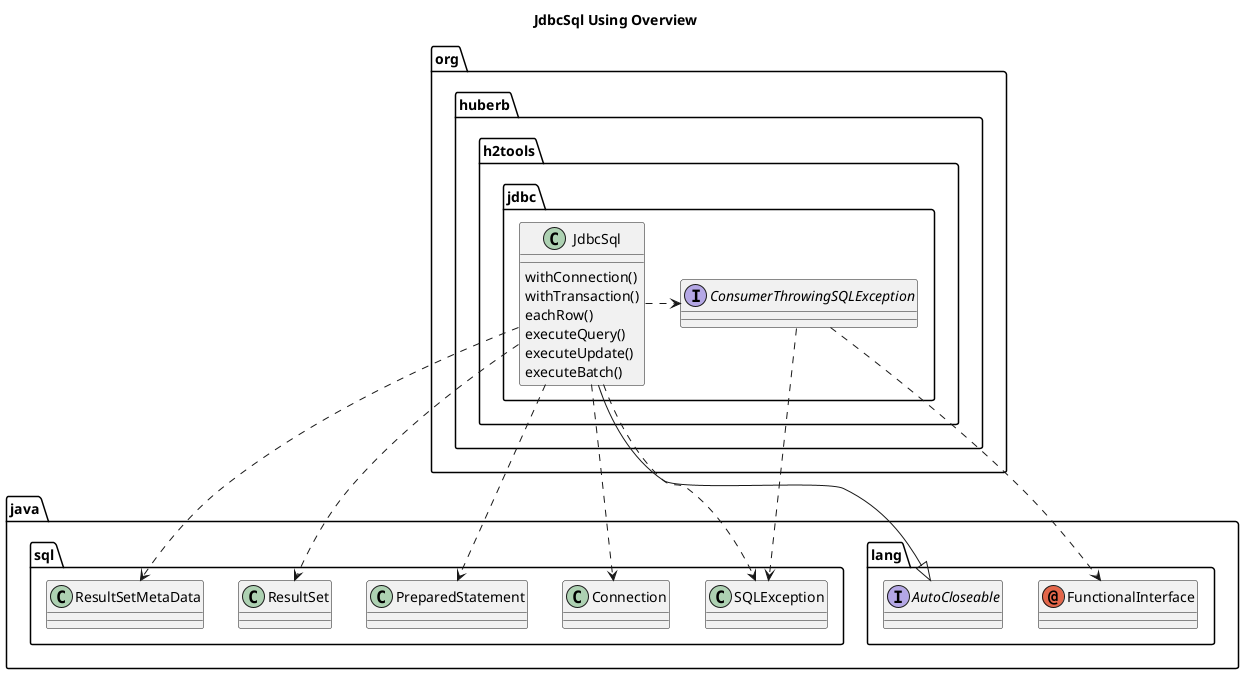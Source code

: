 @startuml

title JdbcSql Using Overview

annotation java.lang.FunctionalInterface
class java.sql.Connection
class java.sql.PreparedStatement
class java.sql.ResultSet
class java.sql.ResultSetMetaData
class java.sql.SQLException
class org.huberb.h2tools.jdbc.JdbcSql {
 withConnection()
 withTransaction()
 eachRow()
 executeQuery()
 executeUpdate()
 executeBatch()
}
interface java.lang.AutoCloseable
interface org.huberb.h2tools.jdbc.ConsumerThrowingSQLException

org.huberb.h2tools.jdbc.JdbcSql .> org.huberb.h2tools.jdbc.ConsumerThrowingSQLException
org.huberb.h2tools.jdbc.JdbcSql ..> java.sql.Connection
org.huberb.h2tools.jdbc.JdbcSql ..> java.sql.PreparedStatement
org.huberb.h2tools.jdbc.JdbcSql ..> java.sql.ResultSet
org.huberb.h2tools.jdbc.JdbcSql ..> java.sql.ResultSetMetaData
org.huberb.h2tools.jdbc.JdbcSql ..> java.sql.SQLException
org.huberb.h2tools.jdbc.JdbcSql -|> java.lang.AutoCloseable 

org.huberb.h2tools.jdbc.ConsumerThrowingSQLException .> java.lang.FunctionalInterface
org.huberb.h2tools.jdbc.ConsumerThrowingSQLException ..> java.sql.SQLException

@enduml